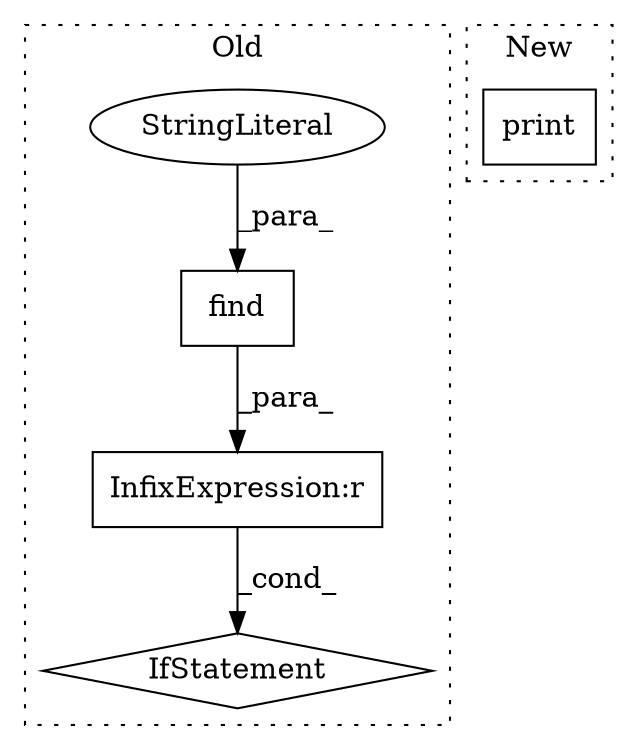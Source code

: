 digraph G {
subgraph cluster0 {
1 [label="find" a="32" s="382,391" l="5,1" shape="box"];
3 [label="StringLiteral" a="45" s="387" l="4" shape="ellipse"];
4 [label="InfixExpression:r" a="27" s="392" l="4" shape="box"];
5 [label="IfStatement" a="25" s="371,397" l="4,2" shape="diamond"];
label = "Old";
style="dotted";
}
subgraph cluster1 {
2 [label="print" a="32" s="206,278" l="6,1" shape="box"];
label = "New";
style="dotted";
}
1 -> 4 [label="_para_"];
3 -> 1 [label="_para_"];
4 -> 5 [label="_cond_"];
}